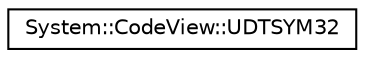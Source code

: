 digraph G
{
  edge [fontname="Helvetica",fontsize="10",labelfontname="Helvetica",labelfontsize="10"];
  node [fontname="Helvetica",fontsize="10",shape=record];
  rankdir="LR";
  Node1 [label="System::CodeView::UDTSYM32",height=0.2,width=0.4,color="black", fillcolor="white", style="filled",URL="$struct_system_1_1_code_view_1_1_u_d_t_s_y_m32.html"];
}
